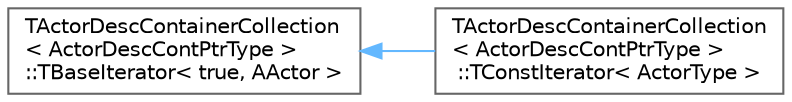 digraph "Graphical Class Hierarchy"
{
 // INTERACTIVE_SVG=YES
 // LATEX_PDF_SIZE
  bgcolor="transparent";
  edge [fontname=Helvetica,fontsize=10,labelfontname=Helvetica,labelfontsize=10];
  node [fontname=Helvetica,fontsize=10,shape=box,height=0.2,width=0.4];
  rankdir="LR";
  Node0 [id="Node000000",label="TActorDescContainerCollection\l\< ActorDescContPtrType \>\l::TBaseIterator\< true, AActor \>",height=0.2,width=0.4,color="grey40", fillcolor="white", style="filled",URL="$d0/d8c/classTActorDescContainerCollection_1_1TBaseIterator.html",tooltip=" "];
  Node0 -> Node1 [id="edge6056_Node000000_Node000001",dir="back",color="steelblue1",style="solid",tooltip=" "];
  Node1 [id="Node000001",label="TActorDescContainerCollection\l\< ActorDescContPtrType \>\l::TConstIterator\< ActorType \>",height=0.2,width=0.4,color="grey40", fillcolor="white", style="filled",URL="$da/dcc/classTActorDescContainerCollection_1_1TConstIterator.html",tooltip=" "];
}
